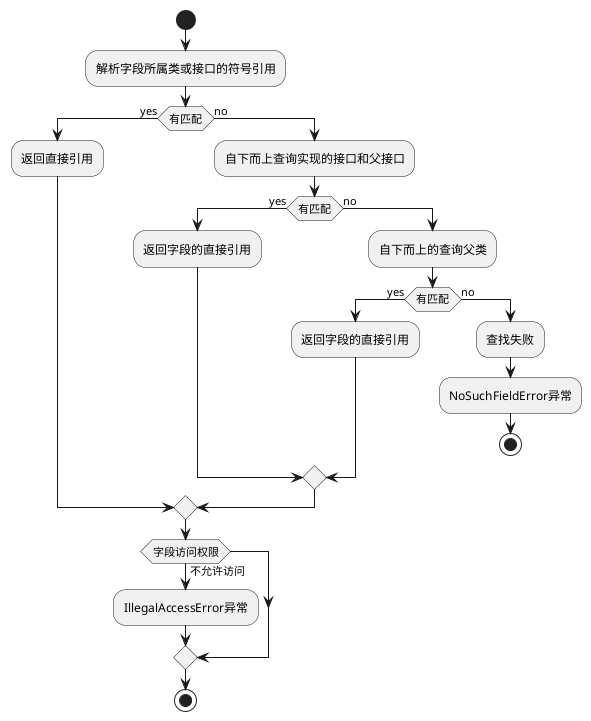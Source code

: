 @startuml
'https://plantuml.com/sequence-diagram
'类加载 字段解析流程
start
:解析字段所属类或接口的符号引用;
if(有匹配) then(yes)
    :返回直接引用;
else(no)
    :自下而上查询实现的接口和父接口;
    if(有匹配) then(yes)
        :返回字段的直接引用;
    else(no)
        :自下而上的查询父类;
        if(有匹配) then(yes)
            :返回字段的直接引用;
        else(no)
            :查找失败;
            :NoSuchFieldError异常;
            stop
        endif
    endif
endif
if(字段访问权限) then(不允许访问)
    :IllegalAccessError异常;
endif
stop
@enduml

@startuml
'https://plantuml.com/sequence-diagram
'类加载 类方法解析
start
:解析方法所属类或接口的符号引用;
    note right
        类方法和接口方法
        符号引用的常量类型是分开的
    end note
if(方法解析为接口) then(yes)
    :IncompatibleClassChangeError异常;
    stop
endif
if(类中有方法符号引用) then(yes)
    :返回方法引用;
else(no)
    :在类的父类中递归查找;
    if(有匹配) then(yes)
        :返回直接引用;
    else(no)
        :查询接口和父接口;
        if(有匹配) then(yes)
            :抽象类;
            :AbstractMethodError异常;
        else(no)
            :查找失败;
            :NoSuchFieldError异常;
            stop
        endif
    endif
endif
if(访问权限) then(不允许访问)
    :IllegalAccessError异常;
endif
stop
@enduml

@startuml
'https://plantuml.com/sequence-diagram
'类加载 接口方法解析
start
:解析方法所属类或接口的符号引用;
    note right
        类方法和接口方法
        符号引用的常量类型是分开的
    end note
if(方法解析为类方法) then(yes)
    :IncompatibleClassChangeError异常;
    stop
endif
if(接口中匹配到方法) then(yes)
    :返回直接引用;
else(no)
    :在父接口查找;
    if(有匹配) then(yes)
        :返回直接引用;
    else(no)
        :查找失败;
        :NoSuchFieldError异常;
    endif
endif
stop
    note right
        接口的方法是public的，不存在访问权限问题
    end note
@enduml